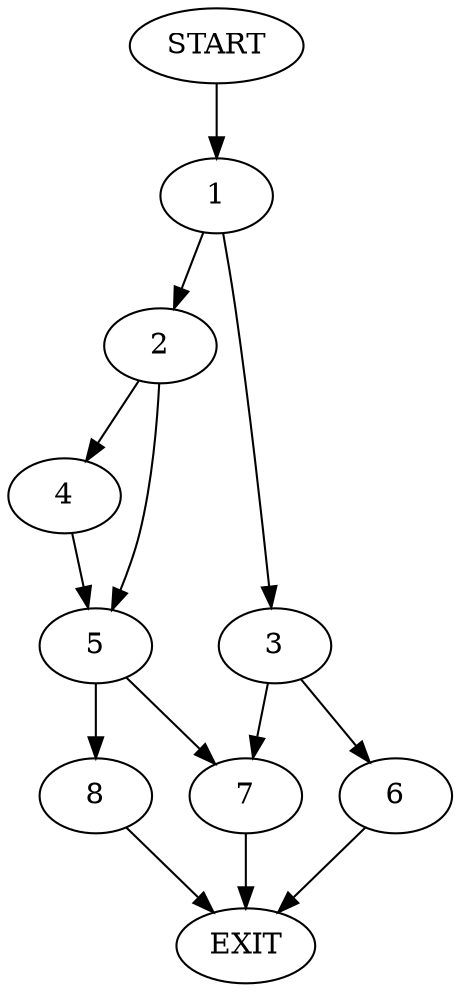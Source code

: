 digraph {
0 [label="START"]
9 [label="EXIT"]
0 -> 1
1 -> 2
1 -> 3
2 -> 4
2 -> 5
3 -> 6
3 -> 7
6 -> 9
7 -> 9
4 -> 5
5 -> 8
5 -> 7
8 -> 9
}
